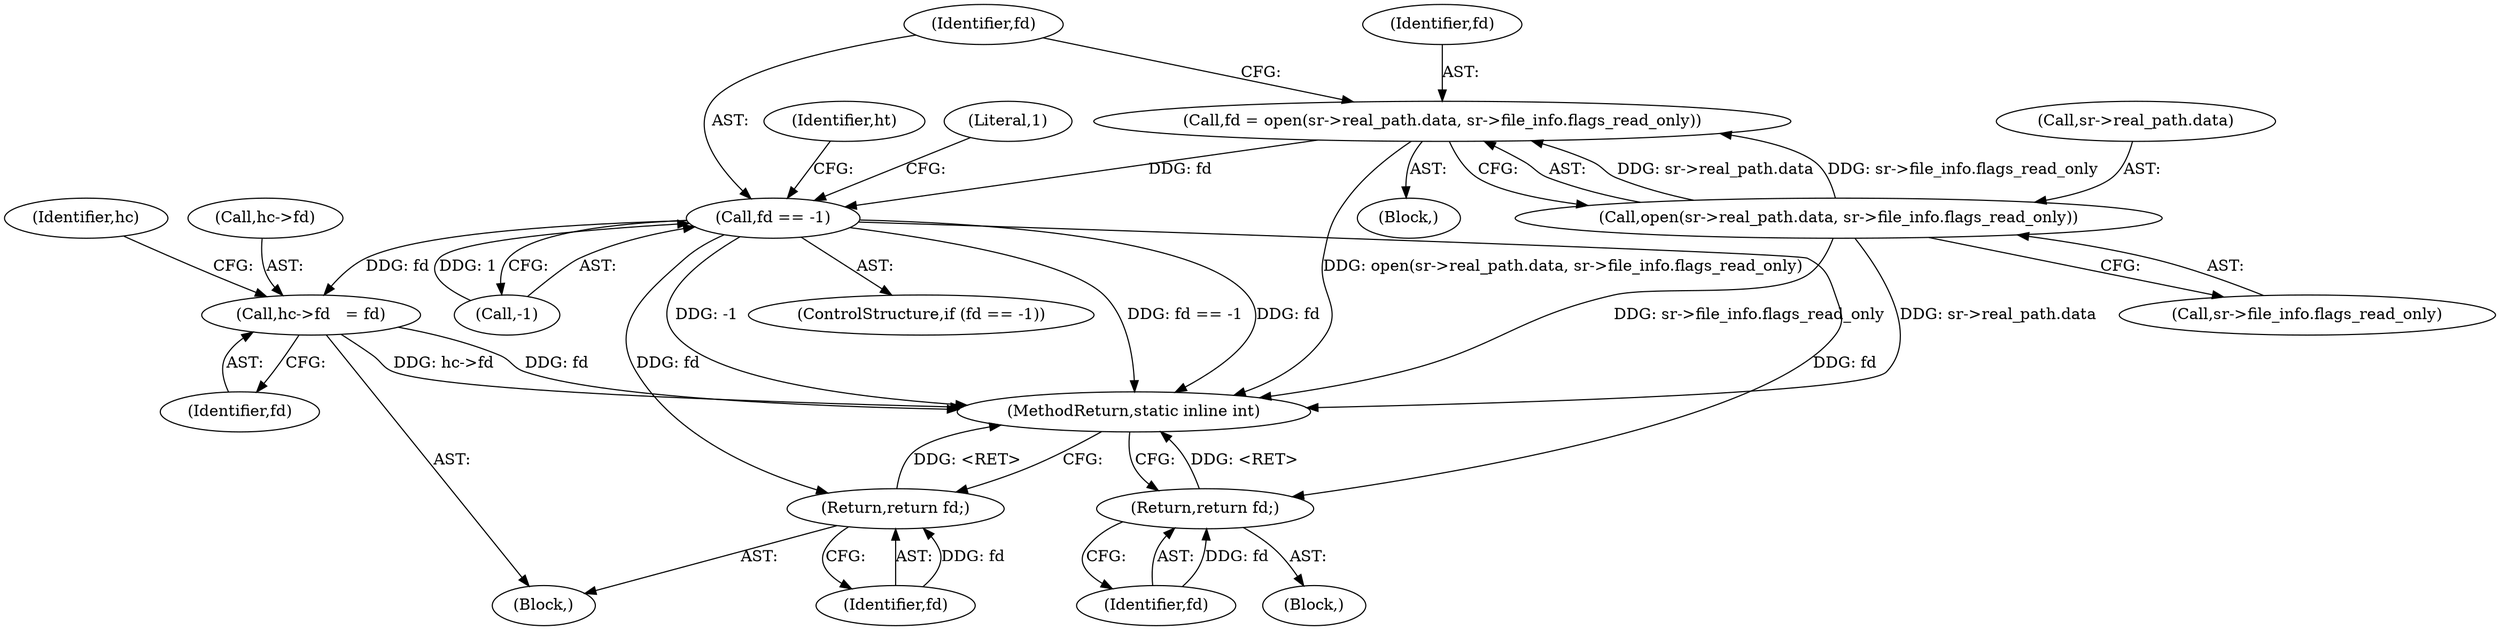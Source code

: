 digraph "0_monkey_b2d0e6f92310bb14a15aa2f8e96e1fb5379776dd_2@API" {
"1000176" [label="(Call,fd = open(sr->real_path.data, sr->file_info.flags_read_only))"];
"1000178" [label="(Call,open(sr->real_path.data, sr->file_info.flags_read_only))"];
"1000190" [label="(Call,fd == -1)"];
"1000205" [label="(Return,return fd;)"];
"1000233" [label="(Call,hc->fd   = fd)"];
"1000266" [label="(Return,return fd;)"];
"1000233" [label="(Call,hc->fd   = fd)"];
"1000266" [label="(Return,return fd;)"];
"1000240" [label="(Identifier,hc)"];
"1000205" [label="(Return,return fd;)"];
"1000176" [label="(Call,fd = open(sr->real_path.data, sr->file_info.flags_read_only))"];
"1000179" [label="(Call,sr->real_path.data)"];
"1000197" [label="(Literal,1)"];
"1000234" [label="(Call,hc->fd)"];
"1000191" [label="(Identifier,fd)"];
"1000271" [label="(MethodReturn,static inline int)"];
"1000232" [label="(Block,)"];
"1000109" [label="(Block,)"];
"1000204" [label="(Block,)"];
"1000184" [label="(Call,sr->file_info.flags_read_only)"];
"1000189" [label="(ControlStructure,if (fd == -1))"];
"1000206" [label="(Identifier,fd)"];
"1000267" [label="(Identifier,fd)"];
"1000178" [label="(Call,open(sr->real_path.data, sr->file_info.flags_read_only))"];
"1000192" [label="(Call,-1)"];
"1000237" [label="(Identifier,fd)"];
"1000190" [label="(Call,fd == -1)"];
"1000201" [label="(Identifier,ht)"];
"1000177" [label="(Identifier,fd)"];
"1000176" -> "1000109"  [label="AST: "];
"1000176" -> "1000178"  [label="CFG: "];
"1000177" -> "1000176"  [label="AST: "];
"1000178" -> "1000176"  [label="AST: "];
"1000191" -> "1000176"  [label="CFG: "];
"1000176" -> "1000271"  [label="DDG: open(sr->real_path.data, sr->file_info.flags_read_only)"];
"1000178" -> "1000176"  [label="DDG: sr->real_path.data"];
"1000178" -> "1000176"  [label="DDG: sr->file_info.flags_read_only"];
"1000176" -> "1000190"  [label="DDG: fd"];
"1000178" -> "1000184"  [label="CFG: "];
"1000179" -> "1000178"  [label="AST: "];
"1000184" -> "1000178"  [label="AST: "];
"1000178" -> "1000271"  [label="DDG: sr->real_path.data"];
"1000178" -> "1000271"  [label="DDG: sr->file_info.flags_read_only"];
"1000190" -> "1000189"  [label="AST: "];
"1000190" -> "1000192"  [label="CFG: "];
"1000191" -> "1000190"  [label="AST: "];
"1000192" -> "1000190"  [label="AST: "];
"1000197" -> "1000190"  [label="CFG: "];
"1000201" -> "1000190"  [label="CFG: "];
"1000190" -> "1000271"  [label="DDG: fd == -1"];
"1000190" -> "1000271"  [label="DDG: fd"];
"1000190" -> "1000271"  [label="DDG: -1"];
"1000192" -> "1000190"  [label="DDG: 1"];
"1000190" -> "1000205"  [label="DDG: fd"];
"1000190" -> "1000233"  [label="DDG: fd"];
"1000190" -> "1000266"  [label="DDG: fd"];
"1000205" -> "1000204"  [label="AST: "];
"1000205" -> "1000206"  [label="CFG: "];
"1000206" -> "1000205"  [label="AST: "];
"1000271" -> "1000205"  [label="CFG: "];
"1000205" -> "1000271"  [label="DDG: <RET>"];
"1000206" -> "1000205"  [label="DDG: fd"];
"1000233" -> "1000232"  [label="AST: "];
"1000233" -> "1000237"  [label="CFG: "];
"1000234" -> "1000233"  [label="AST: "];
"1000237" -> "1000233"  [label="AST: "];
"1000240" -> "1000233"  [label="CFG: "];
"1000233" -> "1000271"  [label="DDG: fd"];
"1000233" -> "1000271"  [label="DDG: hc->fd"];
"1000266" -> "1000232"  [label="AST: "];
"1000266" -> "1000267"  [label="CFG: "];
"1000267" -> "1000266"  [label="AST: "];
"1000271" -> "1000266"  [label="CFG: "];
"1000266" -> "1000271"  [label="DDG: <RET>"];
"1000267" -> "1000266"  [label="DDG: fd"];
}
